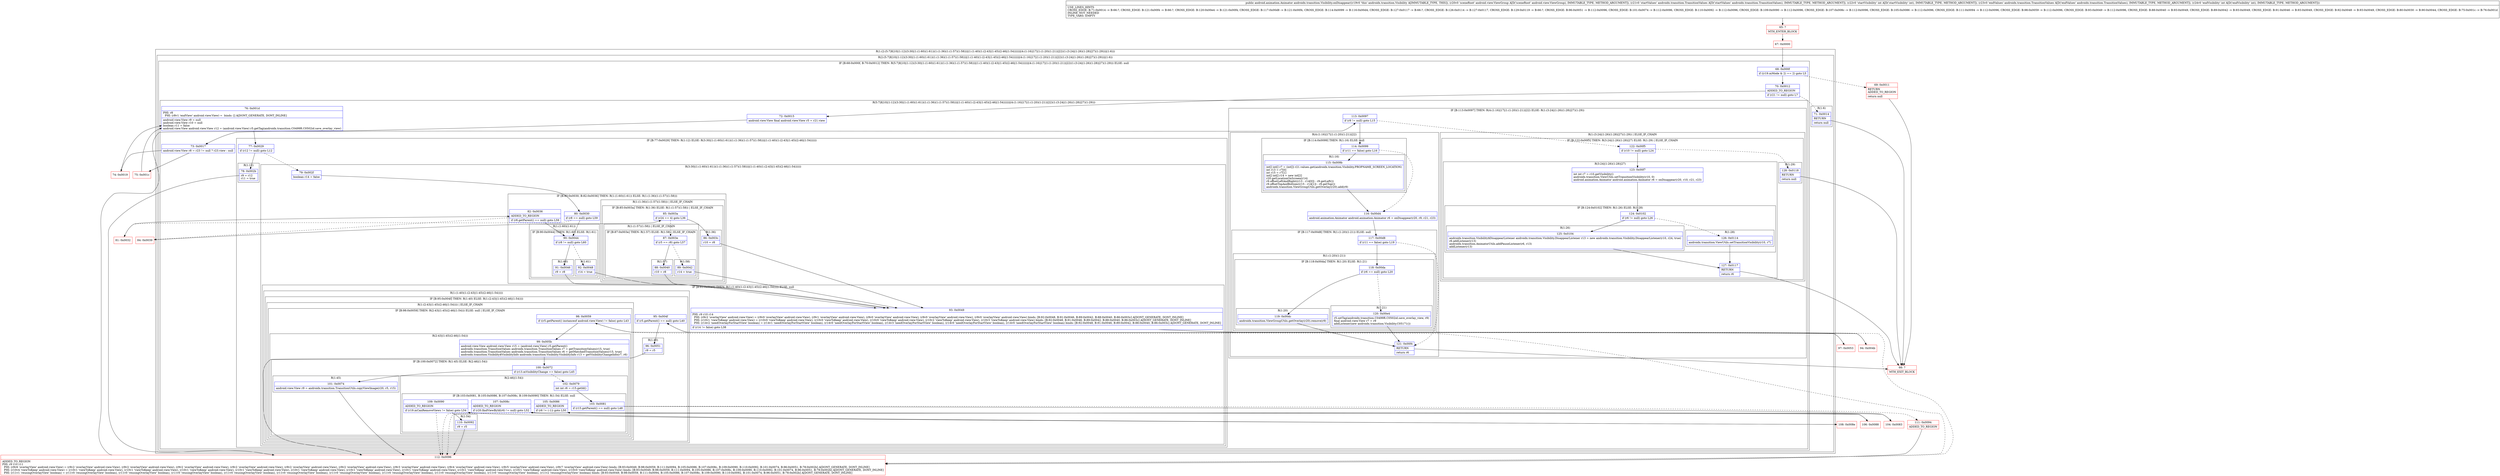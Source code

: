 digraph "CFG forandroidx.transition.Visibility.onDisappear(Landroid\/view\/ViewGroup;Landroidx\/transition\/TransitionValues;ILandroidx\/transition\/TransitionValues;I)Landroid\/animation\/Animator;" {
subgraph cluster_Region_670304190 {
label = "R(1:(2:(5:7|8|10|(1:12)(3:30|(1:(1:60)(1:61))(1:(1:36)(1:(1:57)(1:58)))|(1:(1:40)(1:(2:43|(1:45)(2:46|(1:54))))))|(4:(1:16)|17|(1:(1:20)(1:21))|22)(1:(3:24|(1:26)(1:28)|27)(1:29)))|(1:6)))";
node [shape=record,color=blue];
subgraph cluster_Region_850325322 {
label = "R(2:(5:7|8|10|(1:12)(3:30|(1:(1:60)(1:61))(1:(1:36)(1:(1:57)(1:58)))|(1:(1:40)(1:(2:43|(1:45)(2:46|(1:54))))))|(4:(1:16)|17|(1:(1:20)(1:21))|22)(1:(3:24|(1:26)(1:28)|27)(1:29)))|(1:6))";
node [shape=record,color=blue];
subgraph cluster_IfRegion_2097795587 {
label = "IF [B:68:0x000f, B:70:0x0012] THEN: R(5:7|8|10|(1:12)(3:30|(1:(1:60)(1:61))(1:(1:36)(1:(1:57)(1:58)))|(1:(1:40)(1:(2:43|(1:45)(2:46|(1:54))))))|(4:(1:16)|17|(1:(1:20)(1:21))|22)(1:(3:24|(1:26)(1:28)|27)(1:29))) ELSE: null";
node [shape=record,color=blue];
Node_68 [shape=record,label="{68\:\ 0x000f|if ((r19.mMode & 2) == 2) goto L5\l}"];
Node_70 [shape=record,label="{70\:\ 0x0012|ADDED_TO_REGION\l|if (r21 != null) goto L7\l}"];
subgraph cluster_Region_146161540 {
label = "R(5:7|8|10|(1:12)(3:30|(1:(1:60)(1:61))(1:(1:36)(1:(1:57)(1:58)))|(1:(1:40)(1:(2:43|(1:45)(2:46|(1:54))))))|(4:(1:16)|17|(1:(1:20)(1:21))|22)(1:(3:24|(1:26)(1:28)|27)(1:29)))";
node [shape=record,color=blue];
Node_72 [shape=record,label="{72\:\ 0x0015|android.view.View final android.view.View r5 = r21.view\l}"];
Node_73 [shape=record,label="{73\:\ 0x0017|android.view.View r8 = r23 != null ? r23.view : null\l}"];
Node_76 [shape=record,label="{76\:\ 0x001d|PHI: r8 \l  PHI: (r8v1 'endView' android.view.View) =  binds: [] A[DONT_GENERATE, DONT_INLINE]\l|android.view.View r9 = null\landroid.view.View r10 = null\lboolean r11 = false\landroid.view.View android.view.View r12 = (android.view.View) r5.getTag(androidx.transition.C0499R.C0502id.save_overlay_view)\l}"];
subgraph cluster_IfRegion_1976113784 {
label = "IF [B:77:0x0029] THEN: R(1:12) ELSE: R(3:30|(1:(1:60)(1:61))(1:(1:36)(1:(1:57)(1:58)))|(1:(1:40)(1:(2:43|(1:45)(2:46|(1:54))))))";
node [shape=record,color=blue];
Node_77 [shape=record,label="{77\:\ 0x0029|if (r12 != null) goto L12\l}"];
subgraph cluster_Region_353681451 {
label = "R(1:12)";
node [shape=record,color=blue];
Node_78 [shape=record,label="{78\:\ 0x002b|r9 = r12\lr11 = true\l}"];
}
subgraph cluster_Region_804235005 {
label = "R(3:30|(1:(1:60)(1:61))(1:(1:36)(1:(1:57)(1:58)))|(1:(1:40)(1:(2:43|(1:45)(2:46|(1:54))))))";
node [shape=record,color=blue];
Node_79 [shape=record,label="{79\:\ 0x002f|boolean r14 = false\l}"];
subgraph cluster_IfRegion_1583687554 {
label = "IF [B:80:0x0030, B:82:0x0036] THEN: R(1:(1:60)(1:61)) ELSE: R(1:(1:36)(1:(1:57)(1:58)))";
node [shape=record,color=blue];
Node_80 [shape=record,label="{80\:\ 0x0030|if (r8 == null) goto L59\l}"];
Node_82 [shape=record,label="{82\:\ 0x0036|ADDED_TO_REGION\l|if (r8.getParent() == null) goto L59\l}"];
subgraph cluster_Region_63517853 {
label = "R(1:(1:60)(1:61))";
node [shape=record,color=blue];
subgraph cluster_IfRegion_50819971 {
label = "IF [B:90:0x0044] THEN: R(1:60) ELSE: R(1:61)";
node [shape=record,color=blue];
Node_90 [shape=record,label="{90\:\ 0x0044|if (r8 != null) goto L60\l}"];
subgraph cluster_Region_836321655 {
label = "R(1:60)";
node [shape=record,color=blue];
Node_91 [shape=record,label="{91\:\ 0x0046|r9 = r8\l}"];
}
subgraph cluster_Region_1138780494 {
label = "R(1:61)";
node [shape=record,color=blue];
Node_92 [shape=record,label="{92\:\ 0x0048|r14 = true\l}"];
}
}
}
subgraph cluster_Region_75963053 {
label = "R(1:(1:36)(1:(1:57)(1:58))) | ELSE_IF_CHAIN\l";
node [shape=record,color=blue];
subgraph cluster_IfRegion_1091989960 {
label = "IF [B:85:0x003a] THEN: R(1:36) ELSE: R(1:(1:57)(1:58)) | ELSE_IF_CHAIN\l";
node [shape=record,color=blue];
Node_85 [shape=record,label="{85\:\ 0x003a|if (r24 == 4) goto L36\l}"];
subgraph cluster_Region_1511604355 {
label = "R(1:36)";
node [shape=record,color=blue];
Node_86 [shape=record,label="{86\:\ 0x003c|r10 = r8\l}"];
}
subgraph cluster_Region_1924934179 {
label = "R(1:(1:57)(1:58)) | ELSE_IF_CHAIN\l";
node [shape=record,color=blue];
subgraph cluster_IfRegion_1047152513 {
label = "IF [B:87:0x003e] THEN: R(1:57) ELSE: R(1:58) | ELSE_IF_CHAIN\l";
node [shape=record,color=blue];
Node_87 [shape=record,label="{87\:\ 0x003e|if (r5 == r8) goto L57\l}"];
subgraph cluster_Region_766977397 {
label = "R(1:57)";
node [shape=record,color=blue];
Node_88 [shape=record,label="{88\:\ 0x0040|r10 = r8\l}"];
}
subgraph cluster_Region_1977988064 {
label = "R(1:58)";
node [shape=record,color=blue];
Node_89 [shape=record,label="{89\:\ 0x0042|r14 = true\l}"];
}
}
}
}
}
}
subgraph cluster_IfRegion_1220701694 {
label = "IF [B:93:0x0049] THEN: R(1:(1:40)(1:(2:43|(1:45)(2:46|(1:54))))) ELSE: null";
node [shape=record,color=blue];
Node_93 [shape=record,label="{93\:\ 0x0049|PHI: r9 r10 r14 \l  PHI: (r9v2 'overlayView' android.view.View) = (r9v0 'overlayView' android.view.View), (r9v1 'overlayView' android.view.View), (r9v0 'overlayView' android.view.View), (r9v0 'overlayView' android.view.View), (r9v0 'overlayView' android.view.View) binds: [B:92:0x0048, B:91:0x0046, B:89:0x0042, B:88:0x0040, B:86:0x003c] A[DONT_GENERATE, DONT_INLINE]\l  PHI: (r10v1 'viewToKeep' android.view.View) = (r10v0 'viewToKeep' android.view.View), (r10v0 'viewToKeep' android.view.View), (r10v0 'viewToKeep' android.view.View), (r10v2 'viewToKeep' android.view.View), (r10v3 'viewToKeep' android.view.View) binds: [B:92:0x0048, B:91:0x0046, B:89:0x0042, B:88:0x0040, B:86:0x003c] A[DONT_GENERATE, DONT_INLINE]\l  PHI: (r14v2 'needOverlayForStartView' boolean) = (r14v1 'needOverlayForStartView' boolean), (r14v0 'needOverlayForStartView' boolean), (r14v3 'needOverlayForStartView' boolean), (r14v0 'needOverlayForStartView' boolean), (r14v0 'needOverlayForStartView' boolean) binds: [B:92:0x0048, B:91:0x0046, B:89:0x0042, B:88:0x0040, B:86:0x003c] A[DONT_GENERATE, DONT_INLINE]\l|if (r14 != false) goto L38\l}"];
subgraph cluster_Region_941331765 {
label = "R(1:(1:40)(1:(2:43|(1:45)(2:46|(1:54)))))";
node [shape=record,color=blue];
subgraph cluster_IfRegion_1579487643 {
label = "IF [B:95:0x004f] THEN: R(1:40) ELSE: R(1:(2:43|(1:45)(2:46|(1:54))))";
node [shape=record,color=blue];
Node_95 [shape=record,label="{95\:\ 0x004f|if (r5.getParent() == null) goto L40\l}"];
subgraph cluster_Region_250099808 {
label = "R(1:40)";
node [shape=record,color=blue];
Node_96 [shape=record,label="{96\:\ 0x0051|r9 = r5\l}"];
}
subgraph cluster_Region_74818281 {
label = "R(1:(2:43|(1:45)(2:46|(1:54)))) | ELSE_IF_CHAIN\l";
node [shape=record,color=blue];
subgraph cluster_IfRegion_932932646 {
label = "IF [B:98:0x0059] THEN: R(2:43|(1:45)(2:46|(1:54))) ELSE: null | ELSE_IF_CHAIN\l";
node [shape=record,color=blue];
Node_98 [shape=record,label="{98\:\ 0x0059|if ((r5.getParent() instanceof android.view.View) != false) goto L43\l}"];
subgraph cluster_Region_1537307419 {
label = "R(2:43|(1:45)(2:46|(1:54)))";
node [shape=record,color=blue];
Node_99 [shape=record,label="{99\:\ 0x005b|android.view.View android.view.View r15 = (android.view.View) r5.getParent()\landroidx.transition.TransitionValues androidx.transition.TransitionValues r7 = getTransitionValues(r15, true)\landroidx.transition.TransitionValues androidx.transition.TransitionValues r6 = getMatchedTransitionValues(r15, true)\landroidx.transition.Visibility$VisibilityInfo androidx.transition.Visibility.VisibilityInfo r13 = getVisibilityChangeInfo(r7, r6)\l}"];
subgraph cluster_IfRegion_41979980 {
label = "IF [B:100:0x0072] THEN: R(1:45) ELSE: R(2:46|(1:54))";
node [shape=record,color=blue];
Node_100 [shape=record,label="{100\:\ 0x0072|if (r13.mVisibilityChange == false) goto L45\l}"];
subgraph cluster_Region_763238461 {
label = "R(1:45)";
node [shape=record,color=blue];
Node_101 [shape=record,label="{101\:\ 0x0074|android.view.View r9 = androidx.transition.TransitionUtils.copyViewImage(r20, r5, r15)\l}"];
}
subgraph cluster_Region_449372757 {
label = "R(2:46|(1:54))";
node [shape=record,color=blue];
Node_102 [shape=record,label="{102\:\ 0x0079|int int r6 = r15.getId()\l}"];
subgraph cluster_IfRegion_1512198747 {
label = "IF [B:103:0x0081, B:105:0x0086, B:107:0x008c, B:109:0x0090] THEN: R(1:54) ELSE: null";
node [shape=record,color=blue];
Node_103 [shape=record,label="{103\:\ 0x0081|if (r15.getParent() == null) goto L48\l}"];
Node_105 [shape=record,label="{105\:\ 0x0086|ADDED_TO_REGION\l|if (r6 != (\-1)) goto L50\l}"];
Node_107 [shape=record,label="{107\:\ 0x008c|ADDED_TO_REGION\l|if (r20.findViewById(r6) != null) goto L52\l}"];
Node_109 [shape=record,label="{109\:\ 0x0090|ADDED_TO_REGION\l|if (r19.mCanRemoveViews != false) goto L54\l}"];
subgraph cluster_Region_1645874890 {
label = "R(1:54)";
node [shape=record,color=blue];
Node_110 [shape=record,label="{110\:\ 0x0092|r9 = r5\l}"];
}
}
}
}
}
}
}
}
}
}
}
}
subgraph cluster_IfRegion_1857943815 {
label = "IF [B:113:0x0097] THEN: R(4:(1:16)|17|(1:(1:20)(1:21))|22) ELSE: R(1:(3:24|(1:26)(1:28)|27)(1:29))";
node [shape=record,color=blue];
Node_113 [shape=record,label="{113\:\ 0x0097|if (r9 != null) goto L15\l}"];
subgraph cluster_Region_1790492469 {
label = "R(4:(1:16)|17|(1:(1:20)(1:21))|22)";
node [shape=record,color=blue];
subgraph cluster_IfRegion_686326135 {
label = "IF [B:114:0x0099] THEN: R(1:16) ELSE: null";
node [shape=record,color=blue];
Node_114 [shape=record,label="{114\:\ 0x0099|if (r11 == false) goto L16\l}"];
subgraph cluster_Region_2117116171 {
label = "R(1:16)";
node [shape=record,color=blue];
Node_115 [shape=record,label="{115\:\ 0x009b|int[] int[] r7 = (int[]) r21.values.get(androidx.transition.Visibility.PROPNAME_SCREEN_LOCATION)\lint r13 = r7[0]\lint r15 = r7[1]\lint[] int[] r14 = new int[2]\lr20.getLocationOnScreen(r14)\lr9.offsetLeftAndRight((r13 \- r14[0]) \- r9.getLeft())\lr9.offsetTopAndBottom((r15 \- r14[1]) \- r9.getTop())\landroidx.transition.ViewGroupUtils.getOverlay(r20).add(r9)\l}"];
}
}
Node_116 [shape=record,label="{116\:\ 0x00d4|android.animation.Animator android.animation.Animator r6 = onDisappear(r20, r9, r21, r23)\l}"];
subgraph cluster_IfRegion_1098840499 {
label = "IF [B:117:0x00d8] THEN: R(1:(1:20)(1:21)) ELSE: null";
node [shape=record,color=blue];
Node_117 [shape=record,label="{117\:\ 0x00d8|if (r11 == false) goto L19\l}"];
subgraph cluster_Region_1981750174 {
label = "R(1:(1:20)(1:21))";
node [shape=record,color=blue];
subgraph cluster_IfRegion_74525534 {
label = "IF [B:118:0x00da] THEN: R(1:20) ELSE: R(1:21)";
node [shape=record,color=blue];
Node_118 [shape=record,label="{118\:\ 0x00da|if (r6 == null) goto L20\l}"];
subgraph cluster_Region_1503543249 {
label = "R(1:20)";
node [shape=record,color=blue];
Node_119 [shape=record,label="{119\:\ 0x00dc|androidx.transition.ViewGroupUtils.getOverlay(r20).remove(r9)\l}"];
}
subgraph cluster_Region_235709683 {
label = "R(1:21)";
node [shape=record,color=blue];
Node_120 [shape=record,label="{120\:\ 0x00e4|r5.setTag(androidx.transition.C0499R.C0502id.save_overlay_view, r9)\lfinal android.view.View r7 = r9\laddListener(new androidx.transition.Visibility.C05171())\l}"];
}
}
}
}
Node_121 [shape=record,label="{121\:\ 0x00f4|RETURN\l|return r6\l}"];
}
subgraph cluster_Region_1700907596 {
label = "R(1:(3:24|(1:26)(1:28)|27)(1:29)) | ELSE_IF_CHAIN\l";
node [shape=record,color=blue];
subgraph cluster_IfRegion_1491763236 {
label = "IF [B:122:0x00f5] THEN: R(3:24|(1:26)(1:28)|27) ELSE: R(1:29) | ELSE_IF_CHAIN\l";
node [shape=record,color=blue];
Node_122 [shape=record,label="{122\:\ 0x00f5|if (r10 != null) goto L24\l}"];
subgraph cluster_Region_589908683 {
label = "R(3:24|(1:26)(1:28)|27)";
node [shape=record,color=blue];
Node_123 [shape=record,label="{123\:\ 0x00f7|int int r7 = r10.getVisibility()\landroidx.transition.ViewUtils.setTransitionVisibility(r10, 0)\landroid.animation.Animator android.animation.Animator r6 = onDisappear(r20, r10, r21, r23)\l}"];
subgraph cluster_IfRegion_1509339263 {
label = "IF [B:124:0x0102] THEN: R(1:26) ELSE: R(1:28)";
node [shape=record,color=blue];
Node_124 [shape=record,label="{124\:\ 0x0102|if (r6 != null) goto L26\l}"];
subgraph cluster_Region_214370444 {
label = "R(1:26)";
node [shape=record,color=blue];
Node_125 [shape=record,label="{125\:\ 0x0104|androidx.transition.Visibility$DisappearListener androidx.transition.Visibility.DisappearListener r13 = new androidx.transition.Visibility.DisappearListener(r10, r24, true)\lr6.addListener(r13)\landroidx.transition.AnimatorUtils.addPauseListener(r6, r13)\laddListener(r13)\l}"];
}
subgraph cluster_Region_605019762 {
label = "R(1:28)";
node [shape=record,color=blue];
Node_126 [shape=record,label="{126\:\ 0x0114|androidx.transition.ViewUtils.setTransitionVisibility(r10, r7)\l}"];
}
}
Node_127 [shape=record,label="{127\:\ 0x0117|RETURN\l|return r6\l}"];
}
subgraph cluster_Region_28793320 {
label = "R(1:29)";
node [shape=record,color=blue];
Node_128 [shape=record,label="{128\:\ 0x0118|RETURN\l|return null\l}"];
}
}
}
}
}
}
subgraph cluster_Region_687653341 {
label = "R(1:6)";
node [shape=record,color=blue];
Node_71 [shape=record,label="{71\:\ 0x0014|RETURN\l|return null\l}"];
}
}
}
Node_65 [shape=record,color=red,label="{65\:\ ?|MTH_ENTER_BLOCK\l}"];
Node_67 [shape=record,color=red,label="{67\:\ 0x0000}"];
Node_69 [shape=record,color=red,label="{69\:\ 0x0011|RETURN\lADDED_TO_REGION\l|return null\l}"];
Node_66 [shape=record,color=red,label="{66\:\ ?|MTH_EXIT_BLOCK\l}"];
Node_74 [shape=record,color=red,label="{74\:\ 0x0019}"];
Node_112 [shape=record,color=red,label="{112\:\ 0x0096|ADDED_TO_REGION\lPHI: r9 r10 r11 \l  PHI: (r9v6 'overlayView' android.view.View) = (r9v2 'overlayView' android.view.View), (r9v2 'overlayView' android.view.View), (r9v2 'overlayView' android.view.View), (r9v2 'overlayView' android.view.View), (r9v2 'overlayView' android.view.View), (r9v2 'overlayView' android.view.View), (r9v3 'overlayView' android.view.View), (r9v4 'overlayView' android.view.View), (r9v5 'overlayView' android.view.View), (r9v7 'overlayView' android.view.View) binds: [B:93:0x0049, B:98:0x0059, B:111:0x0094, B:105:0x0086, B:107:0x008c, B:109:0x0090, B:110:0x0092, B:101:0x0074, B:96:0x0051, B:78:0x002b] A[DONT_GENERATE, DONT_INLINE]\l  PHI: (r10v4 'viewToKeep' android.view.View) = (r10v1 'viewToKeep' android.view.View), (r10v1 'viewToKeep' android.view.View), (r10v1 'viewToKeep' android.view.View), (r10v1 'viewToKeep' android.view.View), (r10v1 'viewToKeep' android.view.View), (r10v1 'viewToKeep' android.view.View), (r10v1 'viewToKeep' android.view.View), (r10v1 'viewToKeep' android.view.View), (r10v1 'viewToKeep' android.view.View), (r10v0 'viewToKeep' android.view.View) binds: [B:93:0x0049, B:98:0x0059, B:111:0x0094, B:105:0x0086, B:107:0x008c, B:109:0x0090, B:110:0x0092, B:101:0x0074, B:96:0x0051, B:78:0x002b] A[DONT_GENERATE, DONT_INLINE]\l  PHI: (r11v1 'reusingOverlayView' boolean) = (r11v0 'reusingOverlayView' boolean), (r11v0 'reusingOverlayView' boolean), (r11v0 'reusingOverlayView' boolean), (r11v0 'reusingOverlayView' boolean), (r11v0 'reusingOverlayView' boolean), (r11v0 'reusingOverlayView' boolean), (r11v0 'reusingOverlayView' boolean), (r11v0 'reusingOverlayView' boolean), (r11v0 'reusingOverlayView' boolean), (r11v2 'reusingOverlayView' boolean) binds: [B:93:0x0049, B:98:0x0059, B:111:0x0094, B:105:0x0086, B:107:0x008c, B:109:0x0090, B:110:0x0092, B:101:0x0074, B:96:0x0051, B:78:0x002b] A[DONT_GENERATE, DONT_INLINE]\l}"];
Node_81 [shape=record,color=red,label="{81\:\ 0x0032}"];
Node_84 [shape=record,color=red,label="{84\:\ 0x0039}"];
Node_94 [shape=record,color=red,label="{94\:\ 0x004b}"];
Node_97 [shape=record,color=red,label="{97\:\ 0x0053}"];
Node_104 [shape=record,color=red,label="{104\:\ 0x0083}"];
Node_106 [shape=record,color=red,label="{106\:\ 0x0088}"];
Node_108 [shape=record,color=red,label="{108\:\ 0x008e}"];
Node_111 [shape=record,color=red,label="{111\:\ 0x0094|ADDED_TO_REGION\l}"];
Node_75 [shape=record,color=red,label="{75\:\ 0x001c}"];
MethodNode[shape=record,label="{public android.animation.Animator androidx.transition.Visibility.onDisappear((r19v0 'this' androidx.transition.Visibility A[IMMUTABLE_TYPE, THIS]), (r20v0 'sceneRoot' android.view.ViewGroup A[D('sceneRoot' android.view.ViewGroup), IMMUTABLE_TYPE, METHOD_ARGUMENT]), (r21v0 'startValues' androidx.transition.TransitionValues A[D('startValues' androidx.transition.TransitionValues), IMMUTABLE_TYPE, METHOD_ARGUMENT]), (r22v0 'startVisibility' int A[D('startVisibility' int), IMMUTABLE_TYPE, METHOD_ARGUMENT]), (r23v0 'endValues' androidx.transition.TransitionValues A[D('endValues' androidx.transition.TransitionValues), IMMUTABLE_TYPE, METHOD_ARGUMENT]), (r24v0 'endVisibility' int A[D('endVisibility' int), IMMUTABLE_TYPE, METHOD_ARGUMENT]))  | USE_LINES_HINTS\lCROSS_EDGE: B:71:0x0014 \-\> B:66:?, CROSS_EDGE: B:121:0x00f4 \-\> B:66:?, CROSS_EDGE: B:120:0x00e4 \-\> B:121:0x00f4, CROSS_EDGE: B:117:0x00d8 \-\> B:121:0x00f4, CROSS_EDGE: B:114:0x0099 \-\> B:116:0x00d4, CROSS_EDGE: B:127:0x0117 \-\> B:66:?, CROSS_EDGE: B:126:0x0114 \-\> B:127:0x0117, CROSS_EDGE: B:129:0x0119 \-\> B:66:?, CROSS_EDGE: B:96:0x0051 \-\> B:112:0x0096, CROSS_EDGE: B:101:0x0074 \-\> B:112:0x0096, CROSS_EDGE: B:110:0x0092 \-\> B:112:0x0096, CROSS_EDGE: B:109:0x0090 \-\> B:112:0x0096, CROSS_EDGE: B:107:0x008c \-\> B:112:0x0096, CROSS_EDGE: B:105:0x0086 \-\> B:112:0x0096, CROSS_EDGE: B:111:0x0094 \-\> B:112:0x0096, CROSS_EDGE: B:98:0x0059 \-\> B:112:0x0096, CROSS_EDGE: B:93:0x0049 \-\> B:112:0x0096, CROSS_EDGE: B:88:0x0040 \-\> B:93:0x0049, CROSS_EDGE: B:89:0x0042 \-\> B:93:0x0049, CROSS_EDGE: B:91:0x0046 \-\> B:93:0x0049, CROSS_EDGE: B:92:0x0048 \-\> B:93:0x0049, CROSS_EDGE: B:80:0x0030 \-\> B:90:0x0044, CROSS_EDGE: B:75:0x001c \-\> B:76:0x001d\lINLINE_NOT_NEEDED\lTYPE_VARS: EMPTY\l}"];
MethodNode -> Node_65;Node_68 -> Node_69[style=dashed];
Node_68 -> Node_70;
Node_70 -> Node_71[style=dashed];
Node_70 -> Node_72;
Node_72 -> Node_73;
Node_73 -> Node_74;
Node_73 -> Node_75;
Node_76 -> Node_77;
Node_77 -> Node_78;
Node_77 -> Node_79[style=dashed];
Node_78 -> Node_112;
Node_79 -> Node_80;
Node_80 -> Node_81[style=dashed];
Node_80 -> Node_90;
Node_82 -> Node_84[style=dashed];
Node_82 -> Node_90;
Node_90 -> Node_91;
Node_90 -> Node_92[style=dashed];
Node_91 -> Node_93;
Node_92 -> Node_93;
Node_85 -> Node_86;
Node_85 -> Node_87[style=dashed];
Node_86 -> Node_93;
Node_87 -> Node_88;
Node_87 -> Node_89[style=dashed];
Node_88 -> Node_93;
Node_89 -> Node_93;
Node_93 -> Node_94;
Node_93 -> Node_112[style=dashed];
Node_95 -> Node_96;
Node_95 -> Node_97[style=dashed];
Node_96 -> Node_112;
Node_98 -> Node_99;
Node_98 -> Node_112[style=dashed];
Node_99 -> Node_100;
Node_100 -> Node_101;
Node_100 -> Node_102[style=dashed];
Node_101 -> Node_112;
Node_102 -> Node_103;
Node_103 -> Node_104;
Node_103 -> Node_111[style=dashed];
Node_105 -> Node_106;
Node_105 -> Node_112[style=dashed];
Node_107 -> Node_108;
Node_107 -> Node_112[style=dashed];
Node_109 -> Node_110;
Node_109 -> Node_112[style=dashed];
Node_110 -> Node_112;
Node_113 -> Node_114;
Node_113 -> Node_122[style=dashed];
Node_114 -> Node_115;
Node_114 -> Node_116[style=dashed];
Node_115 -> Node_116;
Node_116 -> Node_117;
Node_117 -> Node_118;
Node_117 -> Node_121[style=dashed];
Node_118 -> Node_119;
Node_118 -> Node_120[style=dashed];
Node_119 -> Node_121;
Node_120 -> Node_121;
Node_121 -> Node_66;
Node_122 -> Node_123;
Node_122 -> Node_128[style=dashed];
Node_123 -> Node_124;
Node_124 -> Node_125;
Node_124 -> Node_126[style=dashed];
Node_125 -> Node_127;
Node_126 -> Node_127;
Node_127 -> Node_66;
Node_128 -> Node_66;
Node_71 -> Node_66;
Node_65 -> Node_67;
Node_67 -> Node_68;
Node_69 -> Node_66;
Node_74 -> Node_76;
Node_112 -> Node_113;
Node_81 -> Node_82;
Node_84 -> Node_85;
Node_94 -> Node_95;
Node_97 -> Node_98;
Node_104 -> Node_105;
Node_106 -> Node_107;
Node_108 -> Node_109;
Node_111 -> Node_112;
Node_75 -> Node_76;
}

